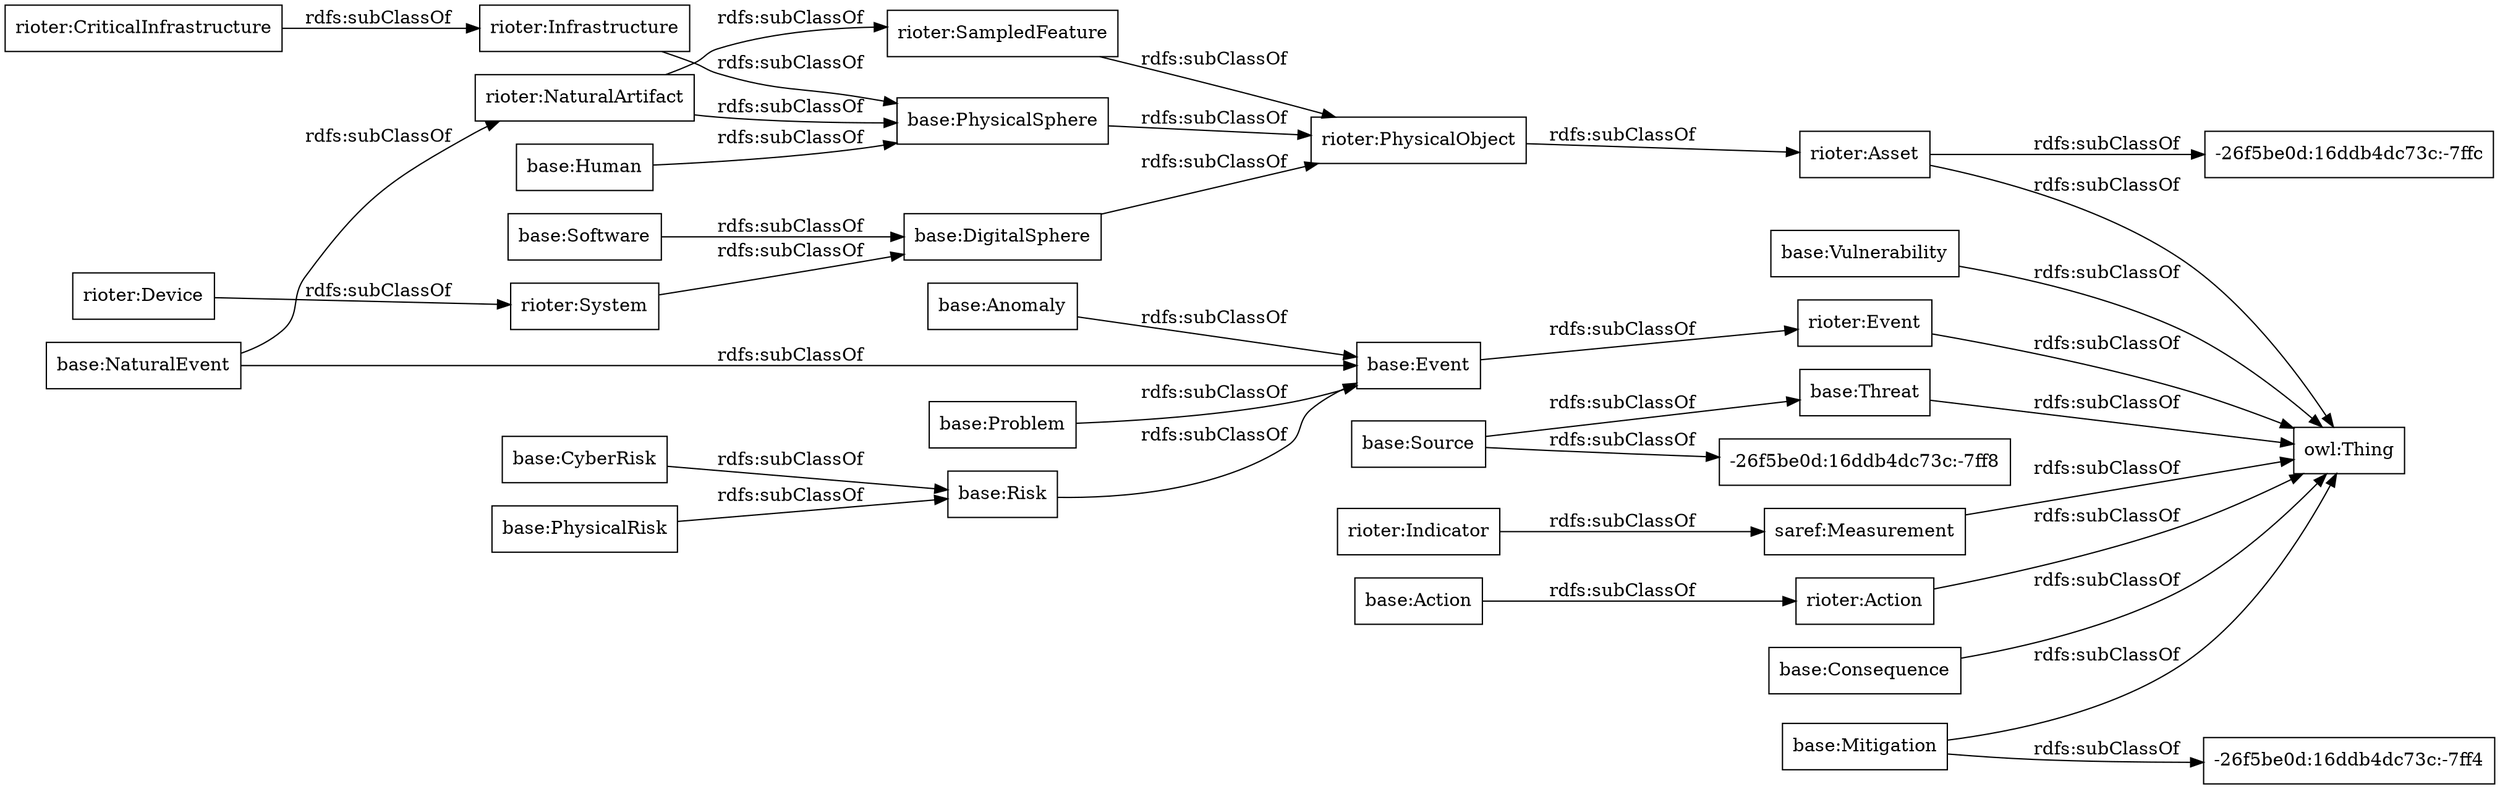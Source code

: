 digraph ar2dtool_diagram { 
rankdir=LR;
size="1000"
node [shape = rectangle, color="black"]; "base:DigitalSphere" "rioter:NaturalArtifact" "rioter:Device" "saref:Measurement" "base:Problem" "-26f5be0d:16ddb4dc73c:-7ffc" "rioter:PhysicalObject" "rioter:Action" "base:Consequence" "base:Risk" "rioter:Asset" "base:Source" "base:Event" "rioter:Indicator" "base:CyberRisk" "-26f5be0d:16ddb4dc73c:-7ff8" "base:Software" "rioter:System" "base:Vulnerability" "base:Anomaly" "rioter:Infrastructure" "rioter:SampledFeature" "base:PhysicalSphere" "rioter:CriticalInfrastructure" "base:NaturalEvent" "base:Threat" "base:Human" "-26f5be0d:16ddb4dc73c:-7ff4" "base:Action" "rioter:Event" "base:Mitigation" "base:PhysicalRisk" ; /*classes style*/
	"base:Threat" -> "owl:Thing" [ label = "rdfs:subClassOf" ];
	"base:DigitalSphere" -> "rioter:PhysicalObject" [ label = "rdfs:subClassOf" ];
	"base:Risk" -> "base:Event" [ label = "rdfs:subClassOf" ];
	"rioter:Asset" -> "-26f5be0d:16ddb4dc73c:-7ffc" [ label = "rdfs:subClassOf" ];
	"rioter:Asset" -> "owl:Thing" [ label = "rdfs:subClassOf" ];
	"base:Problem" -> "base:Event" [ label = "rdfs:subClassOf" ];
	"rioter:PhysicalObject" -> "rioter:Asset" [ label = "rdfs:subClassOf" ];
	"saref:Measurement" -> "owl:Thing" [ label = "rdfs:subClassOf" ];
	"base:PhysicalSphere" -> "rioter:PhysicalObject" [ label = "rdfs:subClassOf" ];
	"base:NaturalEvent" -> "rioter:NaturalArtifact" [ label = "rdfs:subClassOf" ];
	"base:NaturalEvent" -> "base:Event" [ label = "rdfs:subClassOf" ];
	"rioter:Action" -> "owl:Thing" [ label = "rdfs:subClassOf" ];
	"base:CyberRisk" -> "base:Risk" [ label = "rdfs:subClassOf" ];
	"base:Event" -> "rioter:Event" [ label = "rdfs:subClassOf" ];
	"rioter:CriticalInfrastructure" -> "rioter:Infrastructure" [ label = "rdfs:subClassOf" ];
	"base:Vulnerability" -> "owl:Thing" [ label = "rdfs:subClassOf" ];
	"rioter:Device" -> "rioter:System" [ label = "rdfs:subClassOf" ];
	"base:Consequence" -> "owl:Thing" [ label = "rdfs:subClassOf" ];
	"base:Anomaly" -> "base:Event" [ label = "rdfs:subClassOf" ];
	"rioter:NaturalArtifact" -> "rioter:SampledFeature" [ label = "rdfs:subClassOf" ];
	"rioter:NaturalArtifact" -> "base:PhysicalSphere" [ label = "rdfs:subClassOf" ];
	"rioter:System" -> "base:DigitalSphere" [ label = "rdfs:subClassOf" ];
	"base:Mitigation" -> "-26f5be0d:16ddb4dc73c:-7ff4" [ label = "rdfs:subClassOf" ];
	"base:Mitigation" -> "owl:Thing" [ label = "rdfs:subClassOf" ];
	"base:Software" -> "base:DigitalSphere" [ label = "rdfs:subClassOf" ];
	"rioter:Indicator" -> "saref:Measurement" [ label = "rdfs:subClassOf" ];
	"rioter:Event" -> "owl:Thing" [ label = "rdfs:subClassOf" ];
	"rioter:SampledFeature" -> "rioter:PhysicalObject" [ label = "rdfs:subClassOf" ];
	"base:PhysicalRisk" -> "base:Risk" [ label = "rdfs:subClassOf" ];
	"base:Human" -> "base:PhysicalSphere" [ label = "rdfs:subClassOf" ];
	"rioter:Infrastructure" -> "base:PhysicalSphere" [ label = "rdfs:subClassOf" ];
	"base:Source" -> "-26f5be0d:16ddb4dc73c:-7ff8" [ label = "rdfs:subClassOf" ];
	"base:Source" -> "base:Threat" [ label = "rdfs:subClassOf" ];
	"base:Action" -> "rioter:Action" [ label = "rdfs:subClassOf" ];

}
